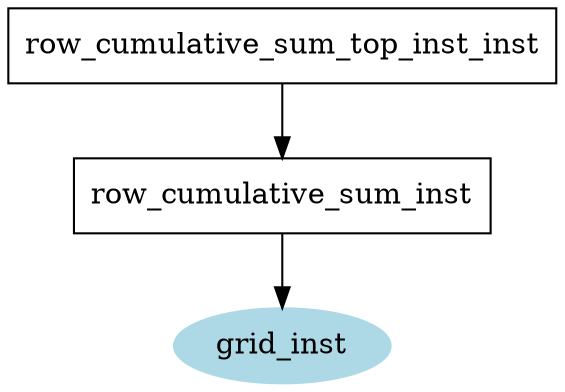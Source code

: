 digraph {
Node0x2a16ed0[label="row_cumulative_sum_inst", shape="box"];
Node0x2a1d940[label="row_cumulative_sum_top_inst_inst", shape="box"];
Node0x2a1d940 -> Node0x2a16ed0;
Node0x2a1dc80[label="grid_inst", style=filled, color="lightblue"];
Node0x2a16ed0 -> Node0x2a1dc80;
}
